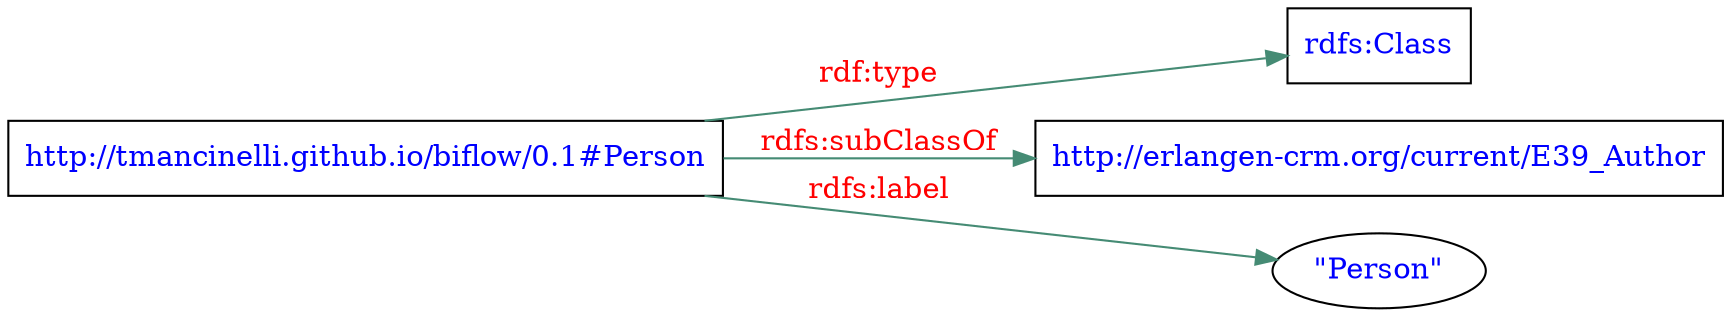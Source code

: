 digraph G {
    rankdir=LR;
    node [fontcolor=blue]
    edge [color=aquamarine4, fontcolor=red ]
    A [ label = "http://tmancinelli.github.io/biflow/0.1#Person", shape=box ]
    B [ label = "rdfs:Class", shape=box]
    A -> B [ label = "rdf:type"]
    A -> C [ label = "rdfs:subClassOf"]
    C [ label = "http://erlangen-crm.org/current/E39_Author", shape=box]
    A -> D [ label = "rdfs:label"]
    D [ label = "\"Person\""]
}

